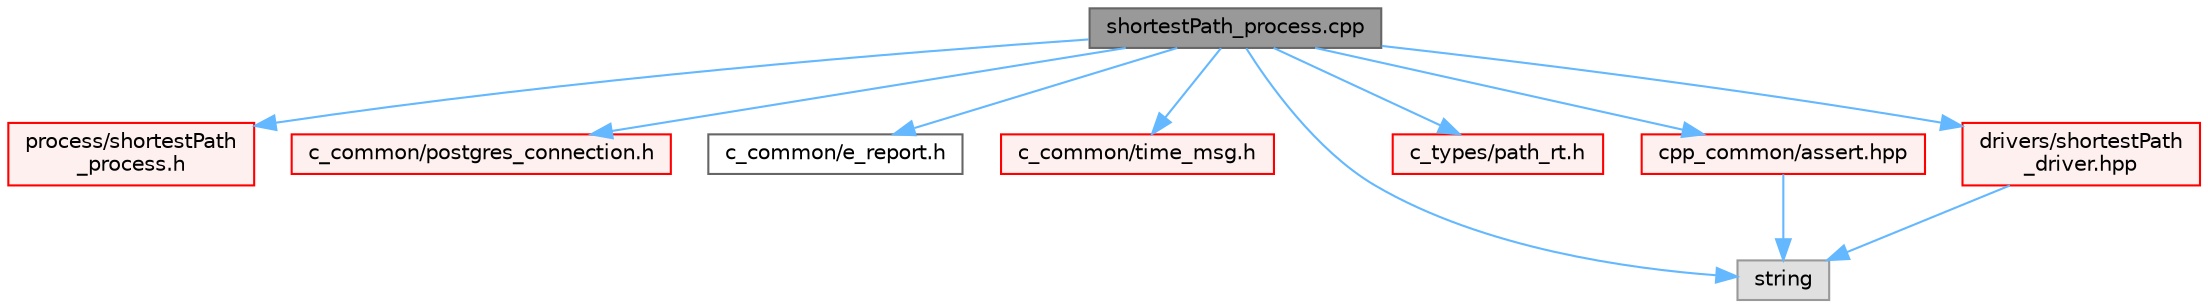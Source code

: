 digraph "shortestPath_process.cpp"
{
 // LATEX_PDF_SIZE
  bgcolor="transparent";
  edge [fontname=Helvetica,fontsize=10,labelfontname=Helvetica,labelfontsize=10];
  node [fontname=Helvetica,fontsize=10,shape=box,height=0.2,width=0.4];
  Node1 [id="Node000001",label="shortestPath_process.cpp",height=0.2,width=0.4,color="gray40", fillcolor="grey60", style="filled", fontcolor="black",tooltip=" "];
  Node1 -> Node2 [id="edge1_Node000001_Node000002",color="steelblue1",style="solid",tooltip=" "];
  Node2 [id="Node000002",label="process/shortestPath\l_process.h",height=0.2,width=0.4,color="red", fillcolor="#FFF0F0", style="filled",URL="$shortestPath__process_8h.html",tooltip=" "];
  Node1 -> Node6 [id="edge2_Node000001_Node000006",color="steelblue1",style="solid",tooltip=" "];
  Node6 [id="Node000006",label="c_common/postgres_connection.h",height=0.2,width=0.4,color="red", fillcolor="#FFF0F0", style="filled",URL="$postgres__connection_8h.html",tooltip=" "];
  Node1 -> Node16 [id="edge3_Node000001_Node000016",color="steelblue1",style="solid",tooltip=" "];
  Node16 [id="Node000016",label="c_common/e_report.h",height=0.2,width=0.4,color="grey40", fillcolor="white", style="filled",URL="$e__report_8h.html",tooltip=" "];
  Node1 -> Node17 [id="edge4_Node000001_Node000017",color="steelblue1",style="solid",tooltip=" "];
  Node17 [id="Node000017",label="c_common/time_msg.h",height=0.2,width=0.4,color="red", fillcolor="#FFF0F0", style="filled",URL="$time__msg_8h.html",tooltip=" "];
  Node1 -> Node20 [id="edge5_Node000001_Node000020",color="steelblue1",style="solid",tooltip=" "];
  Node20 [id="Node000020",label="string",height=0.2,width=0.4,color="grey60", fillcolor="#E0E0E0", style="filled",tooltip=" "];
  Node1 -> Node21 [id="edge6_Node000001_Node000021",color="steelblue1",style="solid",tooltip=" "];
  Node21 [id="Node000021",label="c_types/path_rt.h",height=0.2,width=0.4,color="red", fillcolor="#FFF0F0", style="filled",URL="$path__rt_8h.html",tooltip=" "];
  Node1 -> Node22 [id="edge7_Node000001_Node000022",color="steelblue1",style="solid",tooltip=" "];
  Node22 [id="Node000022",label="cpp_common/assert.hpp",height=0.2,width=0.4,color="red", fillcolor="#FFF0F0", style="filled",URL="$assert_8hpp.html",tooltip="Assertions Handling."];
  Node22 -> Node20 [id="edge8_Node000022_Node000020",color="steelblue1",style="solid",tooltip=" "];
  Node1 -> Node24 [id="edge9_Node000001_Node000024",color="steelblue1",style="solid",tooltip=" "];
  Node24 [id="Node000024",label="drivers/shortestPath\l_driver.hpp",height=0.2,width=0.4,color="red", fillcolor="#FFF0F0", style="filled",URL="$shortestPath__driver_8hpp.html",tooltip=" "];
  Node24 -> Node20 [id="edge10_Node000024_Node000020",color="steelblue1",style="solid",tooltip=" "];
}
